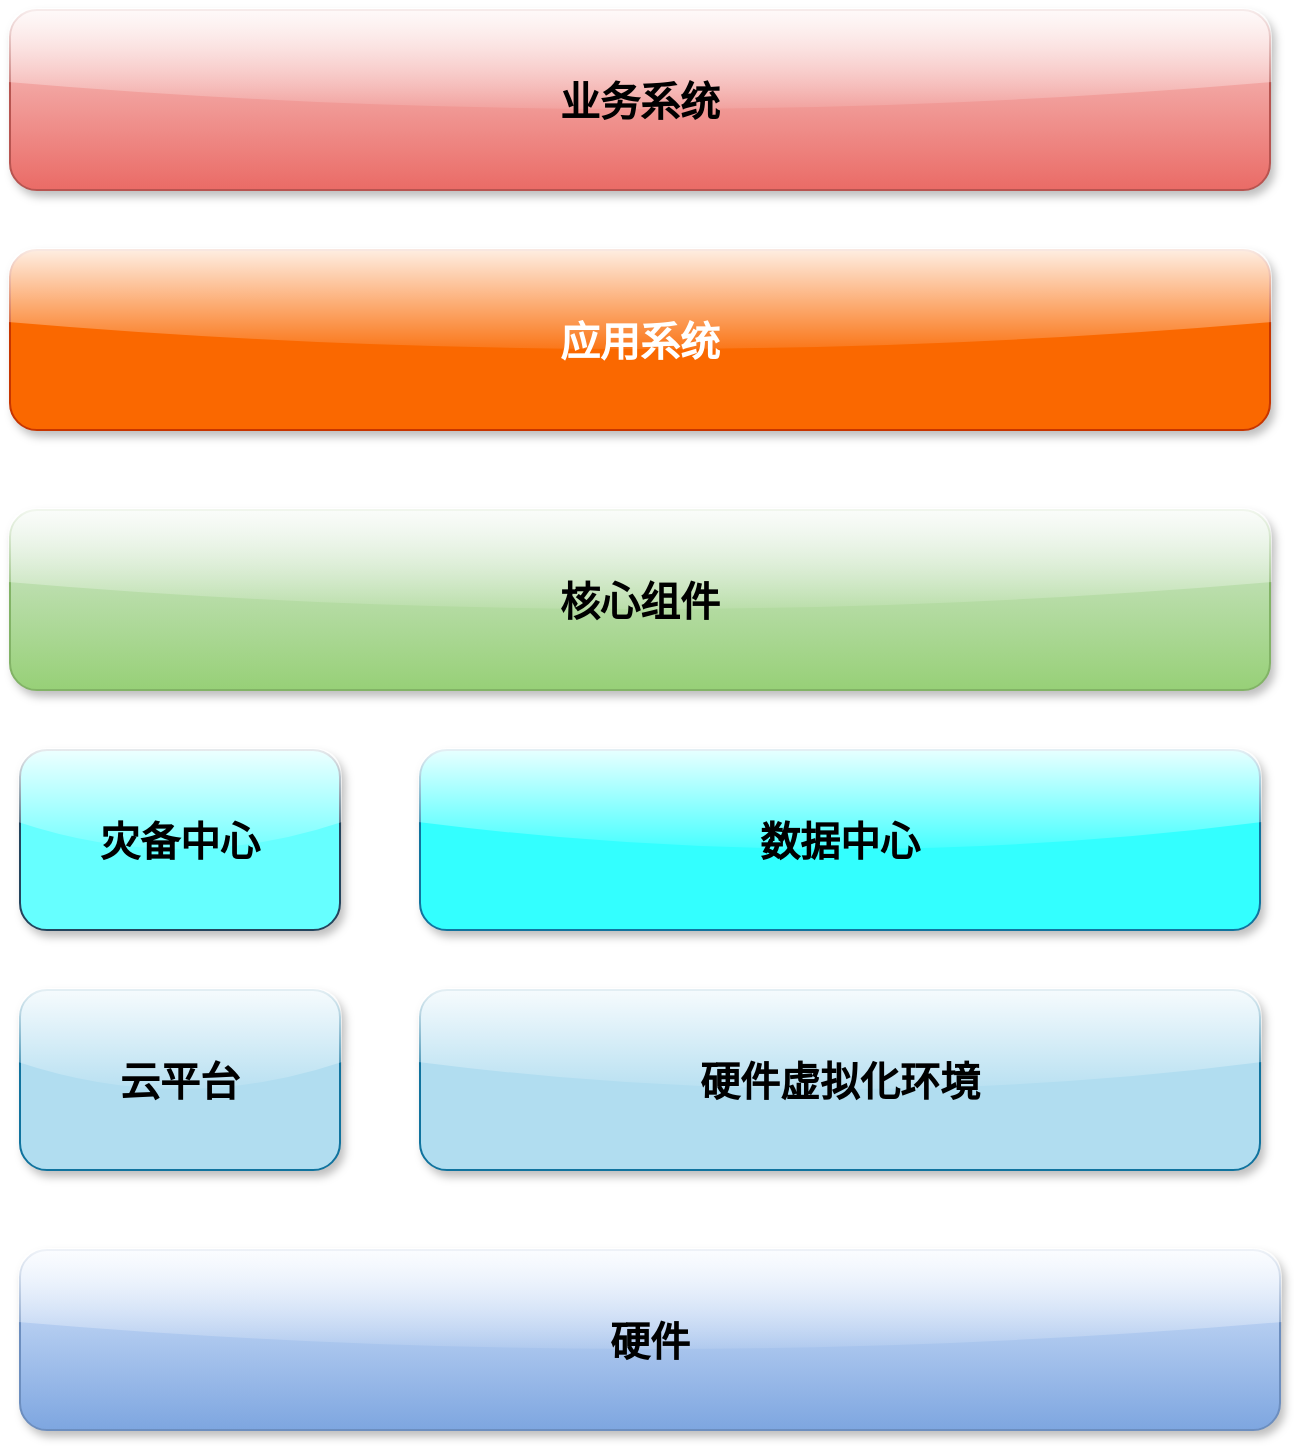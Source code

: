 <mxfile version="14.2.4" type="github">
  <diagram id="Ht1M8jgEwFfnCIfOTk4-" name="Page-1">
    <mxGraphModel dx="820" dy="764" grid="1" gridSize="10" guides="1" tooltips="1" connect="1" arrows="1" fold="1" page="1" pageScale="1" pageWidth="1169" pageHeight="827" math="0" shadow="0">
      <root>
        <mxCell id="0" />
        <mxCell id="1" parent="0" />
        <mxCell id="lQgXDZfwhlYCzSRcnn0m-1" value="&lt;b&gt;&lt;font style=&quot;font-size: 20px&quot;&gt;应用系统&lt;/font&gt;&lt;/b&gt;" style="rounded=1;whiteSpace=wrap;html=1;fillColor=#fa6800;strokeColor=#C73500;shadow=1;sketch=0;glass=1;fontColor=#ffffff;" vertex="1" parent="1">
          <mxGeometry x="240" y="170" width="630" height="90" as="geometry" />
        </mxCell>
        <mxCell id="lQgXDZfwhlYCzSRcnn0m-4" value="&lt;b&gt;&lt;font style=&quot;font-size: 20px&quot;&gt;核心组件&lt;/font&gt;&lt;/b&gt;" style="rounded=1;whiteSpace=wrap;html=1;fillColor=#d5e8d4;strokeColor=#82b366;shadow=1;sketch=0;glass=1;gradientColor=#97d077;" vertex="1" parent="1">
          <mxGeometry x="240" y="300" width="630" height="90" as="geometry" />
        </mxCell>
        <mxCell id="lQgXDZfwhlYCzSRcnn0m-5" value="&lt;span style=&quot;font-size: 20px&quot;&gt;&lt;b&gt;灾备中心&lt;/b&gt;&lt;/span&gt;" style="rounded=1;whiteSpace=wrap;html=1;strokeColor=#23445d;shadow=1;sketch=0;glass=1;fillColor=#66FFFF;" vertex="1" parent="1">
          <mxGeometry x="245" y="420" width="160" height="90" as="geometry" />
        </mxCell>
        <mxCell id="lQgXDZfwhlYCzSRcnn0m-6" value="&lt;span style=&quot;font-size: 20px&quot;&gt;&lt;b&gt;硬件&lt;/b&gt;&lt;/span&gt;" style="rounded=1;whiteSpace=wrap;html=1;fillColor=#dae8fc;strokeColor=#6c8ebf;shadow=1;sketch=0;glass=1;gradientColor=#7ea6e0;" vertex="1" parent="1">
          <mxGeometry x="245" y="670" width="630" height="90" as="geometry" />
        </mxCell>
        <mxCell id="lQgXDZfwhlYCzSRcnn0m-7" value="&lt;b&gt;&lt;font style=&quot;font-size: 20px&quot;&gt;业务系统&lt;/font&gt;&lt;/b&gt;" style="rounded=1;whiteSpace=wrap;html=1;fillColor=#f8cecc;strokeColor=#b85450;shadow=1;sketch=0;glass=1;gradientColor=#ea6b66;" vertex="1" parent="1">
          <mxGeometry x="240" y="50" width="630" height="90" as="geometry" />
        </mxCell>
        <mxCell id="lQgXDZfwhlYCzSRcnn0m-8" value="&lt;b&gt;&lt;font style=&quot;font-size: 20px&quot;&gt;数据中心&lt;/font&gt;&lt;/b&gt;" style="rounded=1;whiteSpace=wrap;html=1;strokeColor=#10739e;shadow=1;sketch=0;glass=1;fillColor=#33FFFF;" vertex="1" parent="1">
          <mxGeometry x="445" y="420" width="420" height="90" as="geometry" />
        </mxCell>
        <mxCell id="lQgXDZfwhlYCzSRcnn0m-9" value="&lt;b&gt;&lt;font style=&quot;font-size: 20px&quot;&gt;云平台&lt;/font&gt;&lt;/b&gt;" style="rounded=1;whiteSpace=wrap;html=1;strokeColor=#10739e;shadow=1;sketch=0;glass=1;fillColor=#b1ddf0;" vertex="1" parent="1">
          <mxGeometry x="245" y="540" width="160" height="90" as="geometry" />
        </mxCell>
        <mxCell id="lQgXDZfwhlYCzSRcnn0m-10" value="&lt;b&gt;&lt;font style=&quot;font-size: 20px&quot;&gt;硬件虚拟化环境&lt;/font&gt;&lt;/b&gt;" style="rounded=1;whiteSpace=wrap;html=1;fillColor=#b1ddf0;strokeColor=#10739e;shadow=1;sketch=0;glass=1;" vertex="1" parent="1">
          <mxGeometry x="445" y="540" width="420" height="90" as="geometry" />
        </mxCell>
      </root>
    </mxGraphModel>
  </diagram>
</mxfile>
